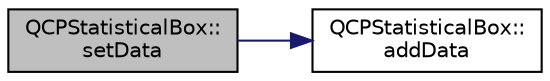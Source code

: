 digraph "QCPStatisticalBox::setData"
{
 // LATEX_PDF_SIZE
  edge [fontname="Helvetica",fontsize="10",labelfontname="Helvetica",labelfontsize="10"];
  node [fontname="Helvetica",fontsize="10",shape=record];
  rankdir="LR";
  Node1 [label="QCPStatisticalBox::\lsetData",height=0.2,width=0.4,color="black", fillcolor="grey75", style="filled", fontcolor="black",tooltip=" "];
  Node1 -> Node2 [color="midnightblue",fontsize="10",style="solid",fontname="Helvetica"];
  Node2 [label="QCPStatisticalBox::\laddData",height=0.2,width=0.4,color="black", fillcolor="white", style="filled",URL="$classQCPStatisticalBox.html#a9a8739c5b8291db8fd839e892fc8f478",tooltip=" "];
}
